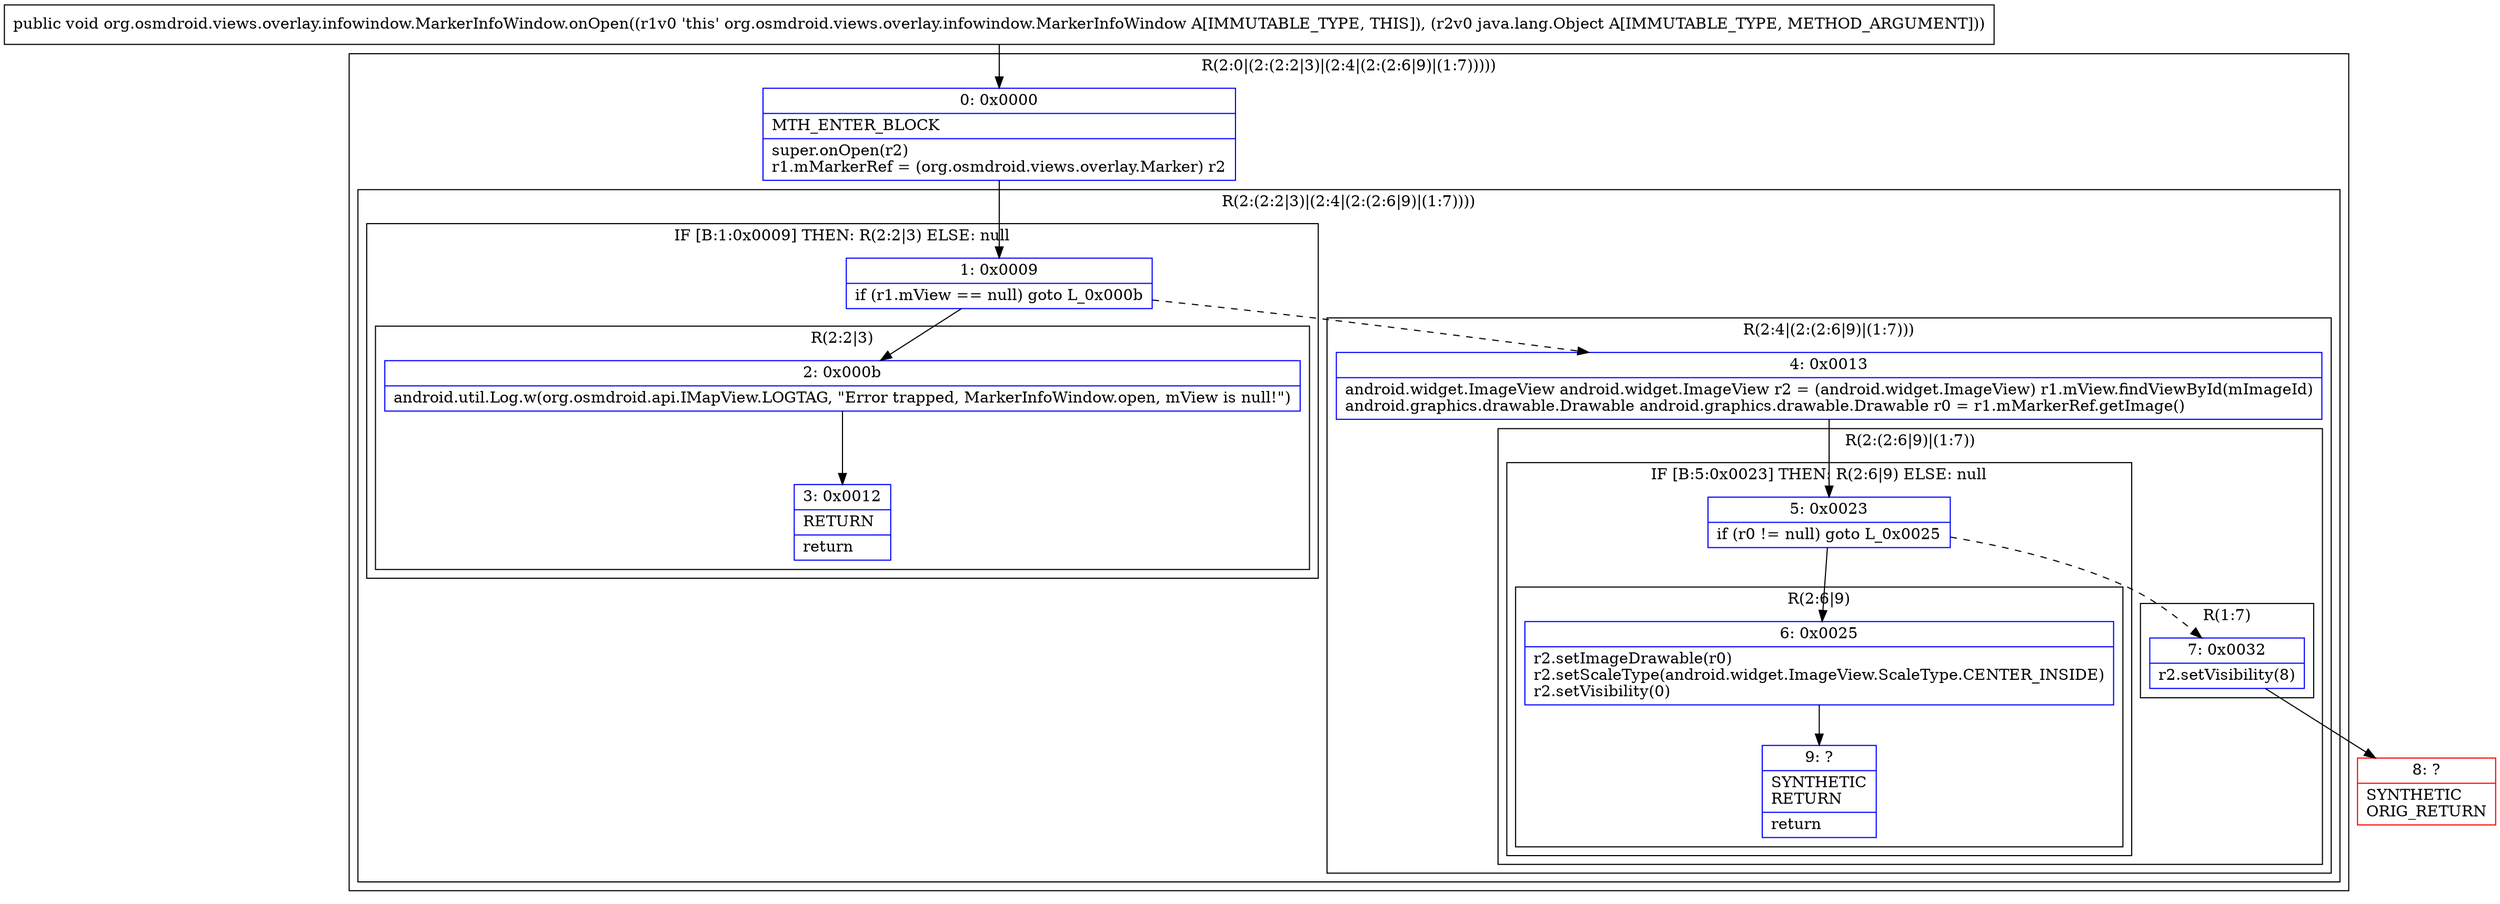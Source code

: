 digraph "CFG fororg.osmdroid.views.overlay.infowindow.MarkerInfoWindow.onOpen(Ljava\/lang\/Object;)V" {
subgraph cluster_Region_727868126 {
label = "R(2:0|(2:(2:2|3)|(2:4|(2:(2:6|9)|(1:7)))))";
node [shape=record,color=blue];
Node_0 [shape=record,label="{0\:\ 0x0000|MTH_ENTER_BLOCK\l|super.onOpen(r2)\lr1.mMarkerRef = (org.osmdroid.views.overlay.Marker) r2\l}"];
subgraph cluster_Region_534915912 {
label = "R(2:(2:2|3)|(2:4|(2:(2:6|9)|(1:7))))";
node [shape=record,color=blue];
subgraph cluster_IfRegion_1641697554 {
label = "IF [B:1:0x0009] THEN: R(2:2|3) ELSE: null";
node [shape=record,color=blue];
Node_1 [shape=record,label="{1\:\ 0x0009|if (r1.mView == null) goto L_0x000b\l}"];
subgraph cluster_Region_1093628826 {
label = "R(2:2|3)";
node [shape=record,color=blue];
Node_2 [shape=record,label="{2\:\ 0x000b|android.util.Log.w(org.osmdroid.api.IMapView.LOGTAG, \"Error trapped, MarkerInfoWindow.open, mView is null!\")\l}"];
Node_3 [shape=record,label="{3\:\ 0x0012|RETURN\l|return\l}"];
}
}
subgraph cluster_Region_618476208 {
label = "R(2:4|(2:(2:6|9)|(1:7)))";
node [shape=record,color=blue];
Node_4 [shape=record,label="{4\:\ 0x0013|android.widget.ImageView android.widget.ImageView r2 = (android.widget.ImageView) r1.mView.findViewById(mImageId)\landroid.graphics.drawable.Drawable android.graphics.drawable.Drawable r0 = r1.mMarkerRef.getImage()\l}"];
subgraph cluster_Region_2036571635 {
label = "R(2:(2:6|9)|(1:7))";
node [shape=record,color=blue];
subgraph cluster_IfRegion_1584470478 {
label = "IF [B:5:0x0023] THEN: R(2:6|9) ELSE: null";
node [shape=record,color=blue];
Node_5 [shape=record,label="{5\:\ 0x0023|if (r0 != null) goto L_0x0025\l}"];
subgraph cluster_Region_1172011516 {
label = "R(2:6|9)";
node [shape=record,color=blue];
Node_6 [shape=record,label="{6\:\ 0x0025|r2.setImageDrawable(r0)\lr2.setScaleType(android.widget.ImageView.ScaleType.CENTER_INSIDE)\lr2.setVisibility(0)\l}"];
Node_9 [shape=record,label="{9\:\ ?|SYNTHETIC\lRETURN\l|return\l}"];
}
}
subgraph cluster_Region_1472522294 {
label = "R(1:7)";
node [shape=record,color=blue];
Node_7 [shape=record,label="{7\:\ 0x0032|r2.setVisibility(8)\l}"];
}
}
}
}
}
Node_8 [shape=record,color=red,label="{8\:\ ?|SYNTHETIC\lORIG_RETURN\l}"];
MethodNode[shape=record,label="{public void org.osmdroid.views.overlay.infowindow.MarkerInfoWindow.onOpen((r1v0 'this' org.osmdroid.views.overlay.infowindow.MarkerInfoWindow A[IMMUTABLE_TYPE, THIS]), (r2v0 java.lang.Object A[IMMUTABLE_TYPE, METHOD_ARGUMENT])) }"];
MethodNode -> Node_0;
Node_0 -> Node_1;
Node_1 -> Node_2;
Node_1 -> Node_4[style=dashed];
Node_2 -> Node_3;
Node_4 -> Node_5;
Node_5 -> Node_6;
Node_5 -> Node_7[style=dashed];
Node_6 -> Node_9;
Node_7 -> Node_8;
}

